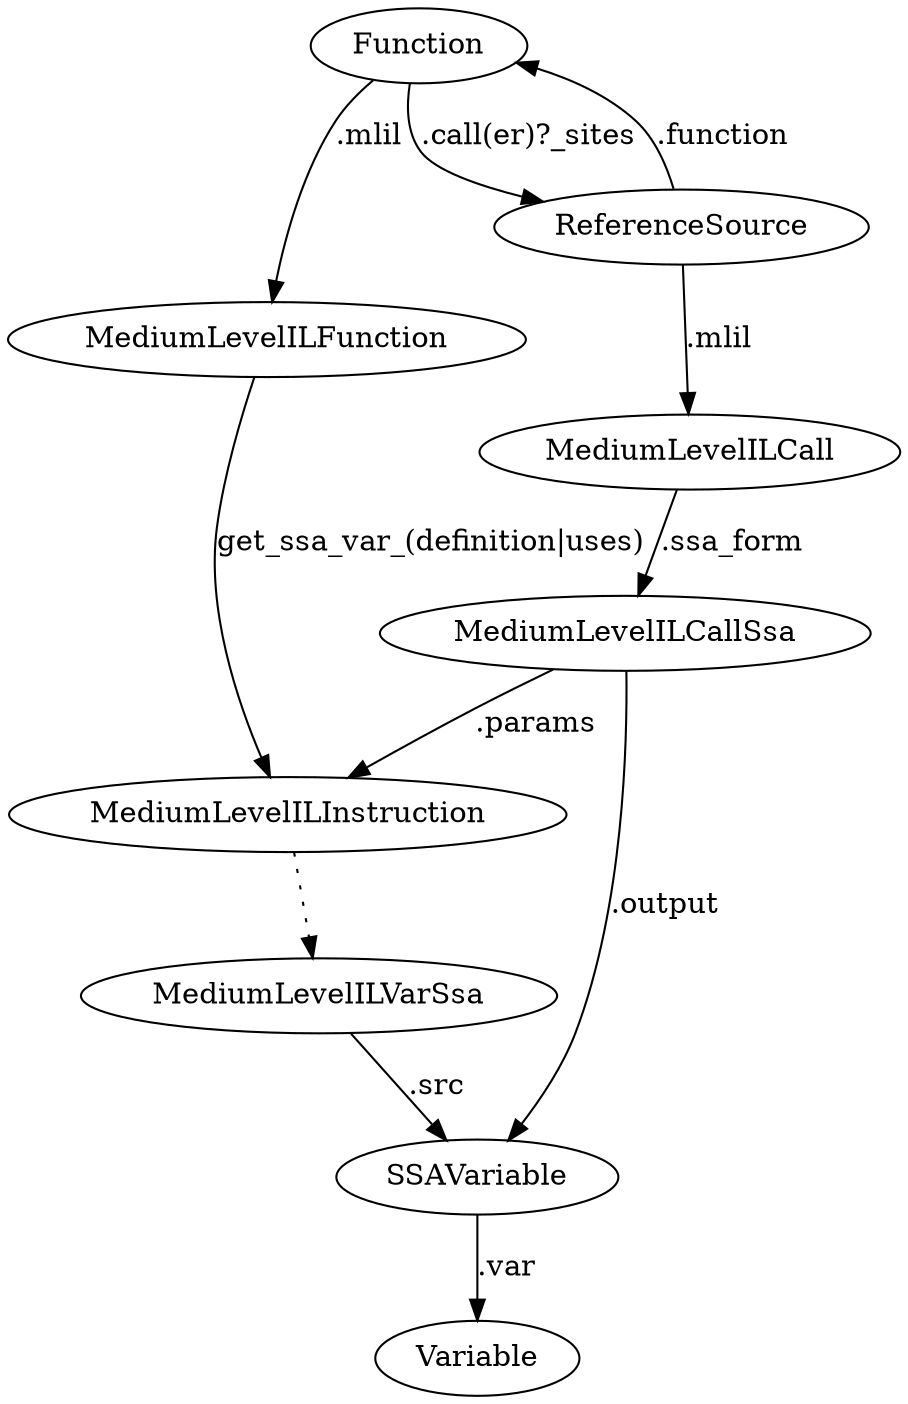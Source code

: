 digraph {
  Function -> MediumLevelILFunction [label=".mlil"];
  MediumLevelILFunction -> MediumLevelILInstruction [label="get_ssa_var_(definition|uses)"];
  Function -> ReferenceSource [label = ".call(er)?_sites"];
  ReferenceSource -> Function [label = ".function"];
  ReferenceSource -> MediumLevelILCall [label = ".mlil"];
  MediumLevelILCall -> MediumLevelILCallSsa [label = ".ssa_form"];
  MediumLevelILCallSsa -> MediumLevelILInstruction [label = ".params"];
  MediumLevelILInstruction -> MediumLevelILVarSsa [style="dotted"];
  MediumLevelILVarSsa -> SSAVariable [label = ".src"];
  MediumLevelILCallSsa -> SSAVariable [label = ".output"];
  SSAVariable -> Variable [label = ".var"];
}
